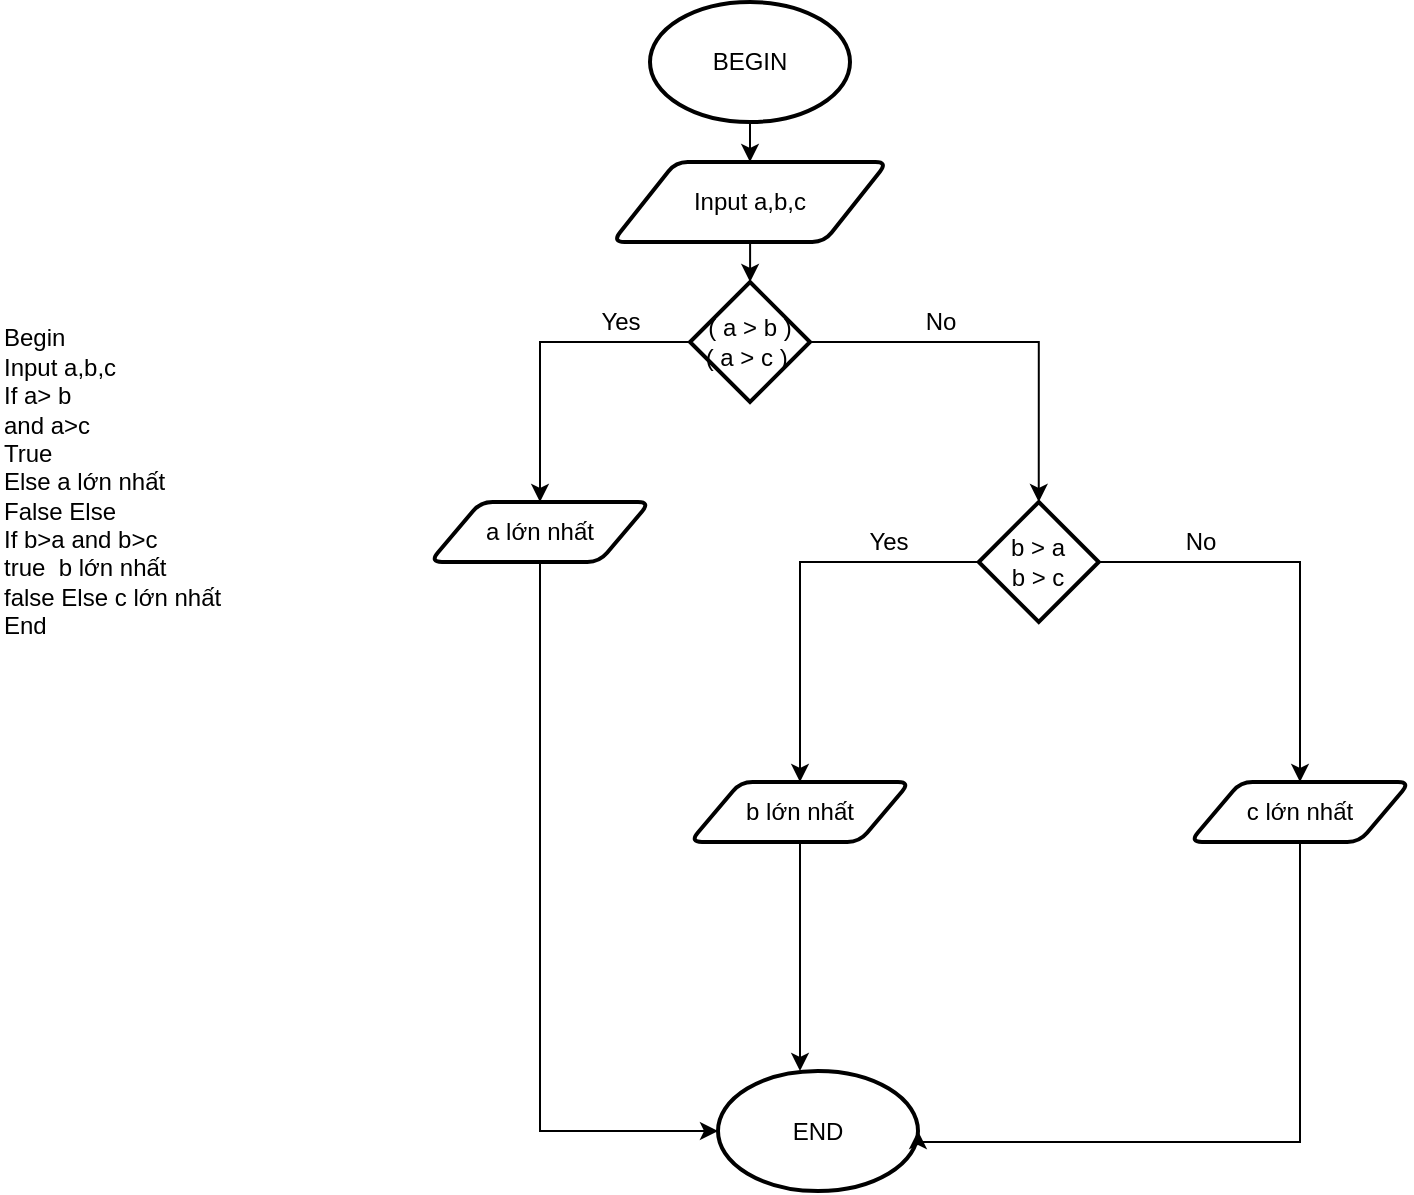 <mxfile version="13.9.9" type="device"><diagram id="C5RBs43oDa-KdzZeNtuy" name="Page-1"><mxGraphModel dx="1024" dy="592" grid="1" gridSize="10" guides="1" tooltips="1" connect="1" arrows="1" fold="1" page="1" pageScale="1" pageWidth="827" pageHeight="1169" math="0" shadow="0"><root><mxCell id="WIyWlLk6GJQsqaUBKTNV-0"/><mxCell id="WIyWlLk6GJQsqaUBKTNV-1" parent="WIyWlLk6GJQsqaUBKTNV-0"/><mxCell id="Zys3m9ziHZ1CGQru1WKa-24" style="edgeStyle=orthogonalEdgeStyle;rounded=0;orthogonalLoop=1;jettySize=auto;html=1;entryX=0.5;entryY=0;entryDx=0;entryDy=0;" parent="WIyWlLk6GJQsqaUBKTNV-1" source="Zys3m9ziHZ1CGQru1WKa-19" target="Zys3m9ziHZ1CGQru1WKa-20" edge="1"><mxGeometry relative="1" as="geometry"/></mxCell><mxCell id="Zys3m9ziHZ1CGQru1WKa-19" value="BEGIN" style="strokeWidth=2;html=1;shape=mxgraph.flowchart.start_1;whiteSpace=wrap;" parent="WIyWlLk6GJQsqaUBKTNV-1" vertex="1"><mxGeometry x="380" y="20" width="100" height="60" as="geometry"/></mxCell><mxCell id="Zys3m9ziHZ1CGQru1WKa-25" style="edgeStyle=orthogonalEdgeStyle;rounded=0;orthogonalLoop=1;jettySize=auto;html=1;entryX=0.5;entryY=0;entryDx=0;entryDy=0;entryPerimeter=0;" parent="WIyWlLk6GJQsqaUBKTNV-1" source="Zys3m9ziHZ1CGQru1WKa-20" target="Zys3m9ziHZ1CGQru1WKa-31" edge="1"><mxGeometry relative="1" as="geometry"><mxPoint x="430" y="240" as="targetPoint"/></mxGeometry></mxCell><mxCell id="Zys3m9ziHZ1CGQru1WKa-20" value="Input a,b,c" style="shape=parallelogram;html=1;strokeWidth=2;perimeter=parallelogramPerimeter;whiteSpace=wrap;rounded=1;arcSize=12;size=0.23;" parent="WIyWlLk6GJQsqaUBKTNV-1" vertex="1"><mxGeometry x="361.25" y="100" width="137.5" height="40" as="geometry"/></mxCell><mxCell id="Zys3m9ziHZ1CGQru1WKa-34" style="edgeStyle=orthogonalEdgeStyle;rounded=0;orthogonalLoop=1;jettySize=auto;html=1;entryX=0.5;entryY=0;entryDx=0;entryDy=0;" parent="WIyWlLk6GJQsqaUBKTNV-1" source="Zys3m9ziHZ1CGQru1WKa-31" target="Zys3m9ziHZ1CGQru1WKa-32" edge="1"><mxGeometry relative="1" as="geometry"/></mxCell><mxCell id="Zys3m9ziHZ1CGQru1WKa-35" style="edgeStyle=orthogonalEdgeStyle;rounded=0;orthogonalLoop=1;jettySize=auto;html=1;entryX=0.5;entryY=0;entryDx=0;entryDy=0;entryPerimeter=0;" parent="WIyWlLk6GJQsqaUBKTNV-1" source="Zys3m9ziHZ1CGQru1WKa-31" target="Zys3m9ziHZ1CGQru1WKa-38" edge="1"><mxGeometry relative="1" as="geometry"><mxPoint x="586.777" y="270.81" as="targetPoint"/></mxGeometry></mxCell><mxCell id="Zys3m9ziHZ1CGQru1WKa-31" value="( a &amp;gt; b )&lt;br&gt;( a &amp;gt; c )&amp;nbsp;" style="strokeWidth=2;html=1;shape=mxgraph.flowchart.decision;whiteSpace=wrap;" parent="WIyWlLk6GJQsqaUBKTNV-1" vertex="1"><mxGeometry x="400" y="160" width="60" height="60" as="geometry"/></mxCell><mxCell id="Zys3m9ziHZ1CGQru1WKa-37" style="edgeStyle=orthogonalEdgeStyle;rounded=0;orthogonalLoop=1;jettySize=auto;html=1;entryX=0;entryY=0.5;entryDx=0;entryDy=0;entryPerimeter=0;" parent="WIyWlLk6GJQsqaUBKTNV-1" source="Zys3m9ziHZ1CGQru1WKa-32" target="Zys3m9ziHZ1CGQru1WKa-36" edge="1"><mxGeometry relative="1" as="geometry"><Array as="points"><mxPoint x="325" y="585"/></Array></mxGeometry></mxCell><mxCell id="Zys3m9ziHZ1CGQru1WKa-32" value="a lớn nhất" style="shape=parallelogram;html=1;strokeWidth=2;perimeter=parallelogramPerimeter;whiteSpace=wrap;rounded=1;arcSize=12;size=0.23;" parent="WIyWlLk6GJQsqaUBKTNV-1" vertex="1"><mxGeometry x="270" y="270" width="110" height="30" as="geometry"/></mxCell><mxCell id="Zys3m9ziHZ1CGQru1WKa-36" value="END" style="strokeWidth=2;html=1;shape=mxgraph.flowchart.start_1;whiteSpace=wrap;" parent="WIyWlLk6GJQsqaUBKTNV-1" vertex="1"><mxGeometry x="414" y="554.5" width="100" height="60" as="geometry"/></mxCell><mxCell id="Zys3m9ziHZ1CGQru1WKa-42" style="edgeStyle=orthogonalEdgeStyle;rounded=0;orthogonalLoop=1;jettySize=auto;html=1;entryX=0.5;entryY=0;entryDx=0;entryDy=0;" parent="WIyWlLk6GJQsqaUBKTNV-1" source="Zys3m9ziHZ1CGQru1WKa-38" target="Zys3m9ziHZ1CGQru1WKa-40" edge="1"><mxGeometry relative="1" as="geometry"/></mxCell><mxCell id="Zys3m9ziHZ1CGQru1WKa-43" style="edgeStyle=orthogonalEdgeStyle;rounded=0;orthogonalLoop=1;jettySize=auto;html=1;" parent="WIyWlLk6GJQsqaUBKTNV-1" source="Zys3m9ziHZ1CGQru1WKa-38" target="Zys3m9ziHZ1CGQru1WKa-41" edge="1"><mxGeometry relative="1" as="geometry"/></mxCell><mxCell id="Zys3m9ziHZ1CGQru1WKa-38" value="b &amp;gt; a&lt;br&gt;b &amp;gt; c" style="strokeWidth=2;html=1;shape=mxgraph.flowchart.decision;whiteSpace=wrap;" parent="WIyWlLk6GJQsqaUBKTNV-1" vertex="1"><mxGeometry x="544.38" y="270" width="60" height="60" as="geometry"/></mxCell><mxCell id="Zys3m9ziHZ1CGQru1WKa-45" style="edgeStyle=orthogonalEdgeStyle;rounded=0;orthogonalLoop=1;jettySize=auto;html=1;entryX=0.41;entryY=0;entryDx=0;entryDy=0;entryPerimeter=0;" parent="WIyWlLk6GJQsqaUBKTNV-1" source="Zys3m9ziHZ1CGQru1WKa-40" target="Zys3m9ziHZ1CGQru1WKa-36" edge="1"><mxGeometry relative="1" as="geometry"/></mxCell><mxCell id="Zys3m9ziHZ1CGQru1WKa-40" value="b lớn nhất" style="shape=parallelogram;html=1;strokeWidth=2;perimeter=parallelogramPerimeter;whiteSpace=wrap;rounded=1;arcSize=12;size=0.23;" parent="WIyWlLk6GJQsqaUBKTNV-1" vertex="1"><mxGeometry x="400" y="410" width="110" height="30" as="geometry"/></mxCell><mxCell id="Zys3m9ziHZ1CGQru1WKa-50" style="edgeStyle=orthogonalEdgeStyle;rounded=0;orthogonalLoop=1;jettySize=auto;html=1;entryX=1;entryY=0.5;entryDx=0;entryDy=0;entryPerimeter=0;" parent="WIyWlLk6GJQsqaUBKTNV-1" source="Zys3m9ziHZ1CGQru1WKa-41" target="Zys3m9ziHZ1CGQru1WKa-36" edge="1"><mxGeometry relative="1" as="geometry"><Array as="points"><mxPoint x="705" y="590"/><mxPoint x="514" y="590"/></Array></mxGeometry></mxCell><mxCell id="Zys3m9ziHZ1CGQru1WKa-41" value="c lớn nhất" style="shape=parallelogram;html=1;strokeWidth=2;perimeter=parallelogramPerimeter;whiteSpace=wrap;rounded=1;arcSize=12;size=0.23;" parent="WIyWlLk6GJQsqaUBKTNV-1" vertex="1"><mxGeometry x="650" y="410" width="110" height="30" as="geometry"/></mxCell><mxCell id="Zys3m9ziHZ1CGQru1WKa-46" value="Yes" style="text;html=1;resizable=0;autosize=1;align=center;verticalAlign=middle;points=[];fillColor=none;strokeColor=none;rounded=0;" parent="WIyWlLk6GJQsqaUBKTNV-1" vertex="1"><mxGeometry x="350" y="170" width="30" height="20" as="geometry"/></mxCell><mxCell id="Zys3m9ziHZ1CGQru1WKa-47" value="No" style="text;html=1;resizable=0;autosize=1;align=center;verticalAlign=middle;points=[];fillColor=none;strokeColor=none;rounded=0;" parent="WIyWlLk6GJQsqaUBKTNV-1" vertex="1"><mxGeometry x="510" y="170" width="30" height="20" as="geometry"/></mxCell><mxCell id="Zys3m9ziHZ1CGQru1WKa-48" value="Yes" style="text;html=1;resizable=0;autosize=1;align=center;verticalAlign=middle;points=[];fillColor=none;strokeColor=none;rounded=0;" parent="WIyWlLk6GJQsqaUBKTNV-1" vertex="1"><mxGeometry x="484" y="280" width="30" height="20" as="geometry"/></mxCell><mxCell id="Zys3m9ziHZ1CGQru1WKa-49" value="No" style="text;html=1;resizable=0;autosize=1;align=center;verticalAlign=middle;points=[];fillColor=none;strokeColor=none;rounded=0;" parent="WIyWlLk6GJQsqaUBKTNV-1" vertex="1"><mxGeometry x="640" y="280" width="30" height="20" as="geometry"/></mxCell><mxCell id="8zz1hSr-vfJURmOPJxj7-0" value="Begin&lt;br&gt;Input a,b,c&lt;br&gt;If a&amp;gt; b&lt;br&gt;and a&amp;gt;c&lt;br&gt;True&amp;nbsp;&lt;br&gt;Else a lớn nhất&lt;br&gt;False Else&lt;br&gt;If b&amp;gt;a and b&amp;gt;c&lt;br&gt;true&amp;nbsp; b lớn nhất&lt;br&gt;false Else c lớn nhất&lt;br&gt;End" style="text;html=1;align=left;verticalAlign=middle;resizable=0;points=[];autosize=1;" vertex="1" parent="WIyWlLk6GJQsqaUBKTNV-1"><mxGeometry x="55" y="180" width="120" height="160" as="geometry"/></mxCell></root></mxGraphModel></diagram></mxfile>